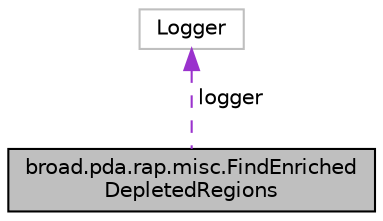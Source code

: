 digraph "broad.pda.rap.misc.FindEnrichedDepletedRegions"
{
  edge [fontname="Helvetica",fontsize="10",labelfontname="Helvetica",labelfontsize="10"];
  node [fontname="Helvetica",fontsize="10",shape=record];
  Node1 [label="broad.pda.rap.misc.FindEnriched\lDepletedRegions",height=0.2,width=0.4,color="black", fillcolor="grey75", style="filled" fontcolor="black"];
  Node2 -> Node1 [dir="back",color="darkorchid3",fontsize="10",style="dashed",label=" logger" ,fontname="Helvetica"];
  Node2 [label="Logger",height=0.2,width=0.4,color="grey75", fillcolor="white", style="filled"];
}
